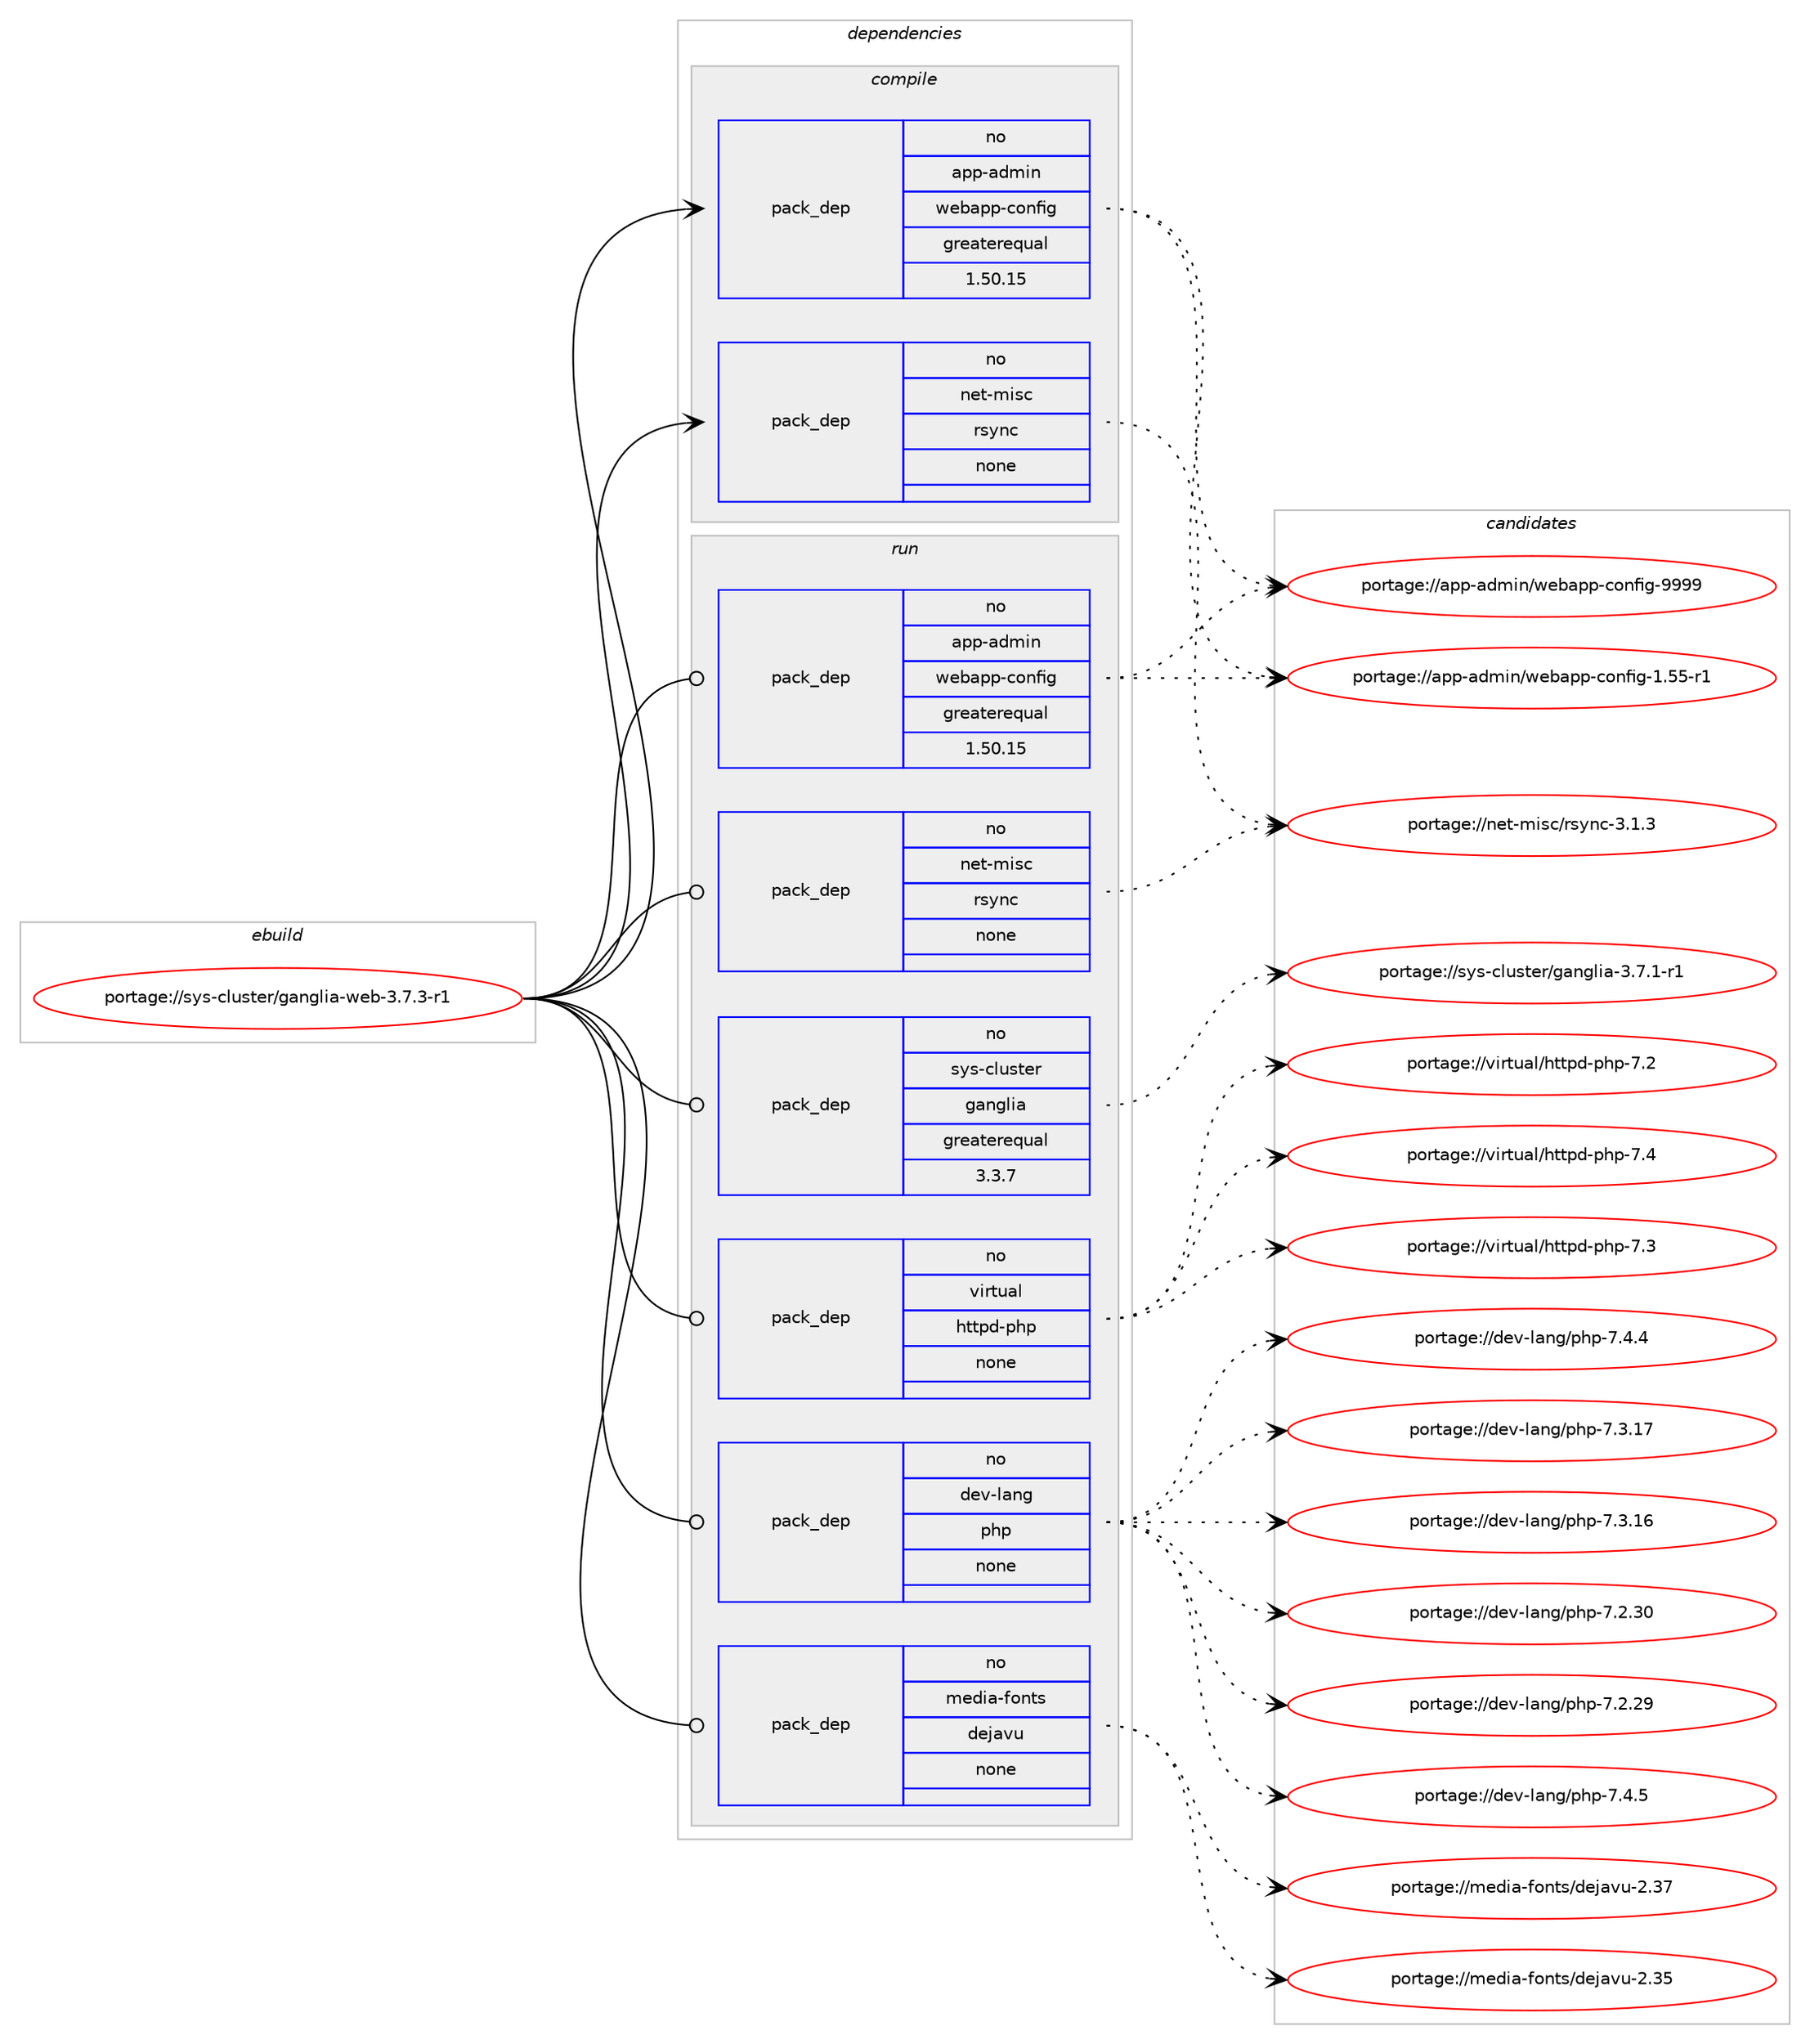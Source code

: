 digraph prolog {

# *************
# Graph options
# *************

newrank=true;
concentrate=true;
compound=true;
graph [rankdir=LR,fontname=Helvetica,fontsize=10,ranksep=1.5];#, ranksep=2.5, nodesep=0.2];
edge  [arrowhead=vee];
node  [fontname=Helvetica,fontsize=10];

# **********
# The ebuild
# **********

subgraph cluster_leftcol {
color=gray;
rank=same;
label=<<i>ebuild</i>>;
id [label="portage://sys-cluster/ganglia-web-3.7.3-r1", color=red, width=4, href="../sys-cluster/ganglia-web-3.7.3-r1.svg"];
}

# ****************
# The dependencies
# ****************

subgraph cluster_midcol {
color=gray;
label=<<i>dependencies</i>>;
subgraph cluster_compile {
fillcolor="#eeeeee";
style=filled;
label=<<i>compile</i>>;
subgraph pack2632 {
dependency3060 [label=<<TABLE BORDER="0" CELLBORDER="1" CELLSPACING="0" CELLPADDING="4" WIDTH="220"><TR><TD ROWSPAN="6" CELLPADDING="30">pack_dep</TD></TR><TR><TD WIDTH="110">no</TD></TR><TR><TD>app-admin</TD></TR><TR><TD>webapp-config</TD></TR><TR><TD>greaterequal</TD></TR><TR><TD>1.50.15</TD></TR></TABLE>>, shape=none, color=blue];
}
id:e -> dependency3060:w [weight=20,style="solid",arrowhead="vee"];
subgraph pack2633 {
dependency3061 [label=<<TABLE BORDER="0" CELLBORDER="1" CELLSPACING="0" CELLPADDING="4" WIDTH="220"><TR><TD ROWSPAN="6" CELLPADDING="30">pack_dep</TD></TR><TR><TD WIDTH="110">no</TD></TR><TR><TD>net-misc</TD></TR><TR><TD>rsync</TD></TR><TR><TD>none</TD></TR><TR><TD></TD></TR></TABLE>>, shape=none, color=blue];
}
id:e -> dependency3061:w [weight=20,style="solid",arrowhead="vee"];
}
subgraph cluster_compileandrun {
fillcolor="#eeeeee";
style=filled;
label=<<i>compile and run</i>>;
}
subgraph cluster_run {
fillcolor="#eeeeee";
style=filled;
label=<<i>run</i>>;
subgraph pack2634 {
dependency3062 [label=<<TABLE BORDER="0" CELLBORDER="1" CELLSPACING="0" CELLPADDING="4" WIDTH="220"><TR><TD ROWSPAN="6" CELLPADDING="30">pack_dep</TD></TR><TR><TD WIDTH="110">no</TD></TR><TR><TD>app-admin</TD></TR><TR><TD>webapp-config</TD></TR><TR><TD>greaterequal</TD></TR><TR><TD>1.50.15</TD></TR></TABLE>>, shape=none, color=blue];
}
id:e -> dependency3062:w [weight=20,style="solid",arrowhead="odot"];
subgraph pack2635 {
dependency3063 [label=<<TABLE BORDER="0" CELLBORDER="1" CELLSPACING="0" CELLPADDING="4" WIDTH="220"><TR><TD ROWSPAN="6" CELLPADDING="30">pack_dep</TD></TR><TR><TD WIDTH="110">no</TD></TR><TR><TD>dev-lang</TD></TR><TR><TD>php</TD></TR><TR><TD>none</TD></TR><TR><TD></TD></TR></TABLE>>, shape=none, color=blue];
}
id:e -> dependency3063:w [weight=20,style="solid",arrowhead="odot"];
subgraph pack2636 {
dependency3064 [label=<<TABLE BORDER="0" CELLBORDER="1" CELLSPACING="0" CELLPADDING="4" WIDTH="220"><TR><TD ROWSPAN="6" CELLPADDING="30">pack_dep</TD></TR><TR><TD WIDTH="110">no</TD></TR><TR><TD>media-fonts</TD></TR><TR><TD>dejavu</TD></TR><TR><TD>none</TD></TR><TR><TD></TD></TR></TABLE>>, shape=none, color=blue];
}
id:e -> dependency3064:w [weight=20,style="solid",arrowhead="odot"];
subgraph pack2637 {
dependency3065 [label=<<TABLE BORDER="0" CELLBORDER="1" CELLSPACING="0" CELLPADDING="4" WIDTH="220"><TR><TD ROWSPAN="6" CELLPADDING="30">pack_dep</TD></TR><TR><TD WIDTH="110">no</TD></TR><TR><TD>net-misc</TD></TR><TR><TD>rsync</TD></TR><TR><TD>none</TD></TR><TR><TD></TD></TR></TABLE>>, shape=none, color=blue];
}
id:e -> dependency3065:w [weight=20,style="solid",arrowhead="odot"];
subgraph pack2638 {
dependency3066 [label=<<TABLE BORDER="0" CELLBORDER="1" CELLSPACING="0" CELLPADDING="4" WIDTH="220"><TR><TD ROWSPAN="6" CELLPADDING="30">pack_dep</TD></TR><TR><TD WIDTH="110">no</TD></TR><TR><TD>sys-cluster</TD></TR><TR><TD>ganglia</TD></TR><TR><TD>greaterequal</TD></TR><TR><TD>3.3.7</TD></TR></TABLE>>, shape=none, color=blue];
}
id:e -> dependency3066:w [weight=20,style="solid",arrowhead="odot"];
subgraph pack2639 {
dependency3067 [label=<<TABLE BORDER="0" CELLBORDER="1" CELLSPACING="0" CELLPADDING="4" WIDTH="220"><TR><TD ROWSPAN="6" CELLPADDING="30">pack_dep</TD></TR><TR><TD WIDTH="110">no</TD></TR><TR><TD>virtual</TD></TR><TR><TD>httpd-php</TD></TR><TR><TD>none</TD></TR><TR><TD></TD></TR></TABLE>>, shape=none, color=blue];
}
id:e -> dependency3067:w [weight=20,style="solid",arrowhead="odot"];
}
}

# **************
# The candidates
# **************

subgraph cluster_choices {
rank=same;
color=gray;
label=<<i>candidates</i>>;

subgraph choice2632 {
color=black;
nodesep=1;
choice97112112459710010910511047119101989711211245991111101021051034557575757 [label="portage://app-admin/webapp-config-9999", color=red, width=4,href="../app-admin/webapp-config-9999.svg"];
choice971121124597100109105110471191019897112112459911111010210510345494653534511449 [label="portage://app-admin/webapp-config-1.55-r1", color=red, width=4,href="../app-admin/webapp-config-1.55-r1.svg"];
dependency3060:e -> choice97112112459710010910511047119101989711211245991111101021051034557575757:w [style=dotted,weight="100"];
dependency3060:e -> choice971121124597100109105110471191019897112112459911111010210510345494653534511449:w [style=dotted,weight="100"];
}
subgraph choice2633 {
color=black;
nodesep=1;
choice11010111645109105115994711411512111099455146494651 [label="portage://net-misc/rsync-3.1.3", color=red, width=4,href="../net-misc/rsync-3.1.3.svg"];
dependency3061:e -> choice11010111645109105115994711411512111099455146494651:w [style=dotted,weight="100"];
}
subgraph choice2634 {
color=black;
nodesep=1;
choice97112112459710010910511047119101989711211245991111101021051034557575757 [label="portage://app-admin/webapp-config-9999", color=red, width=4,href="../app-admin/webapp-config-9999.svg"];
choice971121124597100109105110471191019897112112459911111010210510345494653534511449 [label="portage://app-admin/webapp-config-1.55-r1", color=red, width=4,href="../app-admin/webapp-config-1.55-r1.svg"];
dependency3062:e -> choice97112112459710010910511047119101989711211245991111101021051034557575757:w [style=dotted,weight="100"];
dependency3062:e -> choice971121124597100109105110471191019897112112459911111010210510345494653534511449:w [style=dotted,weight="100"];
}
subgraph choice2635 {
color=black;
nodesep=1;
choice100101118451089711010347112104112455546524653 [label="portage://dev-lang/php-7.4.5", color=red, width=4,href="../dev-lang/php-7.4.5.svg"];
choice100101118451089711010347112104112455546524652 [label="portage://dev-lang/php-7.4.4", color=red, width=4,href="../dev-lang/php-7.4.4.svg"];
choice10010111845108971101034711210411245554651464955 [label="portage://dev-lang/php-7.3.17", color=red, width=4,href="../dev-lang/php-7.3.17.svg"];
choice10010111845108971101034711210411245554651464954 [label="portage://dev-lang/php-7.3.16", color=red, width=4,href="../dev-lang/php-7.3.16.svg"];
choice10010111845108971101034711210411245554650465148 [label="portage://dev-lang/php-7.2.30", color=red, width=4,href="../dev-lang/php-7.2.30.svg"];
choice10010111845108971101034711210411245554650465057 [label="portage://dev-lang/php-7.2.29", color=red, width=4,href="../dev-lang/php-7.2.29.svg"];
dependency3063:e -> choice100101118451089711010347112104112455546524653:w [style=dotted,weight="100"];
dependency3063:e -> choice100101118451089711010347112104112455546524652:w [style=dotted,weight="100"];
dependency3063:e -> choice10010111845108971101034711210411245554651464955:w [style=dotted,weight="100"];
dependency3063:e -> choice10010111845108971101034711210411245554651464954:w [style=dotted,weight="100"];
dependency3063:e -> choice10010111845108971101034711210411245554650465148:w [style=dotted,weight="100"];
dependency3063:e -> choice10010111845108971101034711210411245554650465057:w [style=dotted,weight="100"];
}
subgraph choice2636 {
color=black;
nodesep=1;
choice109101100105974510211111011611547100101106971181174550465155 [label="portage://media-fonts/dejavu-2.37", color=red, width=4,href="../media-fonts/dejavu-2.37.svg"];
choice109101100105974510211111011611547100101106971181174550465153 [label="portage://media-fonts/dejavu-2.35", color=red, width=4,href="../media-fonts/dejavu-2.35.svg"];
dependency3064:e -> choice109101100105974510211111011611547100101106971181174550465155:w [style=dotted,weight="100"];
dependency3064:e -> choice109101100105974510211111011611547100101106971181174550465153:w [style=dotted,weight="100"];
}
subgraph choice2637 {
color=black;
nodesep=1;
choice11010111645109105115994711411512111099455146494651 [label="portage://net-misc/rsync-3.1.3", color=red, width=4,href="../net-misc/rsync-3.1.3.svg"];
dependency3065:e -> choice11010111645109105115994711411512111099455146494651:w [style=dotted,weight="100"];
}
subgraph choice2638 {
color=black;
nodesep=1;
choice11512111545991081171151161011144710397110103108105974551465546494511449 [label="portage://sys-cluster/ganglia-3.7.1-r1", color=red, width=4,href="../sys-cluster/ganglia-3.7.1-r1.svg"];
dependency3066:e -> choice11512111545991081171151161011144710397110103108105974551465546494511449:w [style=dotted,weight="100"];
}
subgraph choice2639 {
color=black;
nodesep=1;
choice11810511411611797108471041161161121004511210411245554652 [label="portage://virtual/httpd-php-7.4", color=red, width=4,href="../virtual/httpd-php-7.4.svg"];
choice11810511411611797108471041161161121004511210411245554651 [label="portage://virtual/httpd-php-7.3", color=red, width=4,href="../virtual/httpd-php-7.3.svg"];
choice11810511411611797108471041161161121004511210411245554650 [label="portage://virtual/httpd-php-7.2", color=red, width=4,href="../virtual/httpd-php-7.2.svg"];
dependency3067:e -> choice11810511411611797108471041161161121004511210411245554652:w [style=dotted,weight="100"];
dependency3067:e -> choice11810511411611797108471041161161121004511210411245554651:w [style=dotted,weight="100"];
dependency3067:e -> choice11810511411611797108471041161161121004511210411245554650:w [style=dotted,weight="100"];
}
}

}
